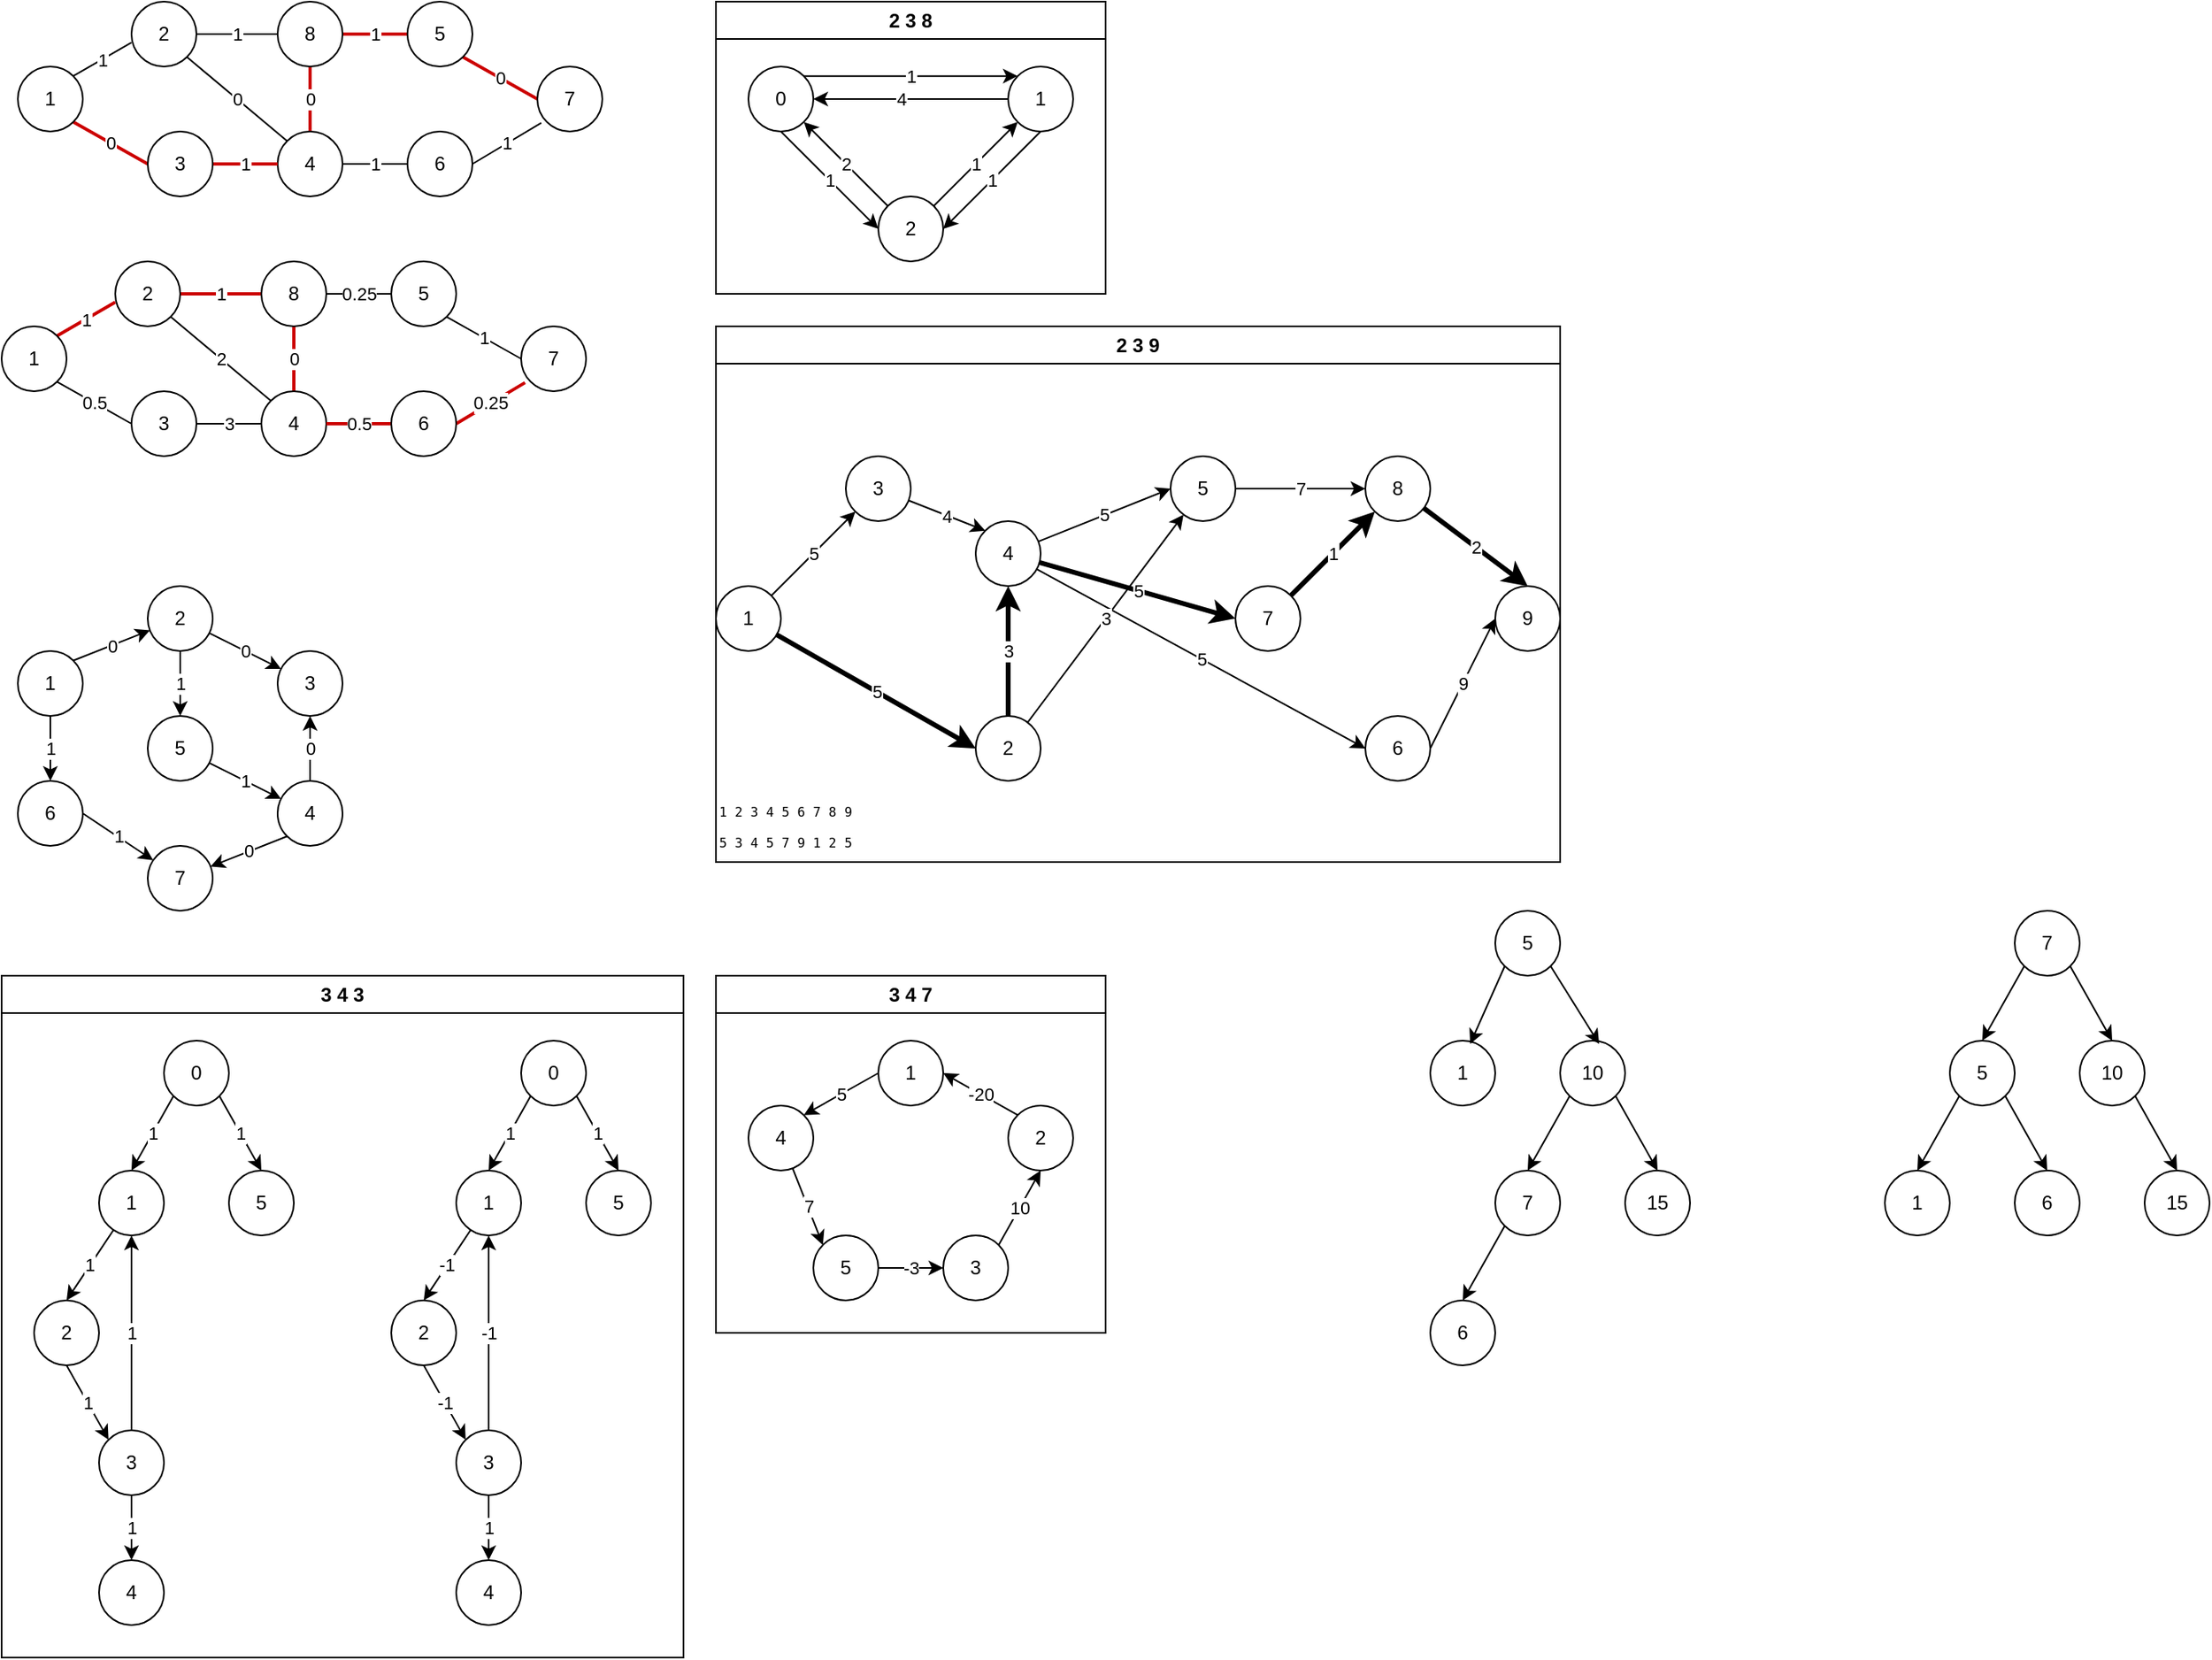 <mxfile>
    <diagram id="drbIgHTVdVKKLY-fUN3F" name="Page-1">
        <mxGraphModel dx="792" dy="458" grid="1" gridSize="10" guides="1" tooltips="1" connect="1" arrows="1" fold="1" page="1" pageScale="1" pageWidth="850" pageHeight="1100" math="0" shadow="0">
            <root>
                <mxCell id="0"/>
                <mxCell id="1" parent="0"/>
                <mxCell id="90" value="1" style="edgeStyle=none;html=1;exitX=1;exitY=0;exitDx=0;exitDy=0;entryX=0;entryY=0.629;entryDx=0;entryDy=0;entryPerimeter=0;endArrow=none;endFill=0;" parent="1" source="82" target="83" edge="1">
                    <mxGeometry relative="1" as="geometry"/>
                </mxCell>
                <mxCell id="94" value="0" style="edgeStyle=none;html=1;exitX=1;exitY=1;exitDx=0;exitDy=0;entryX=0;entryY=0.5;entryDx=0;entryDy=0;endArrow=none;endFill=0;strokeColor=#CC0000;strokeWidth=2;" parent="1" source="82" target="89" edge="1">
                    <mxGeometry relative="1" as="geometry"/>
                </mxCell>
                <mxCell id="82" value="1" style="ellipse;whiteSpace=wrap;html=1;aspect=fixed;" parent="1" vertex="1">
                    <mxGeometry x="50" y="80" width="40" height="40" as="geometry"/>
                </mxCell>
                <mxCell id="91" value="1" style="edgeStyle=none;html=1;entryX=0;entryY=0.5;entryDx=0;entryDy=0;endArrow=none;endFill=0;" parent="1" source="83" target="84" edge="1">
                    <mxGeometry relative="1" as="geometry"/>
                </mxCell>
                <mxCell id="98" value="0" style="edgeStyle=none;html=1;exitX=1;exitY=1;exitDx=0;exitDy=0;entryX=0;entryY=0;entryDx=0;entryDy=0;endArrow=none;endFill=0;" parent="1" source="83" target="85" edge="1">
                    <mxGeometry relative="1" as="geometry"/>
                </mxCell>
                <mxCell id="83" value="2" style="ellipse;whiteSpace=wrap;html=1;aspect=fixed;" parent="1" vertex="1">
                    <mxGeometry x="120" y="40" width="40" height="40" as="geometry"/>
                </mxCell>
                <mxCell id="92" value="1" style="edgeStyle=none;html=1;entryX=0;entryY=0.5;entryDx=0;entryDy=0;endArrow=none;endFill=0;strokeColor=#CC0000;strokeWidth=2;" parent="1" source="84" target="86" edge="1">
                    <mxGeometry relative="1" as="geometry"/>
                </mxCell>
                <mxCell id="99" value="0" style="edgeStyle=none;html=1;exitX=0.5;exitY=1;exitDx=0;exitDy=0;entryX=0.5;entryY=0;entryDx=0;entryDy=0;endArrow=none;endFill=0;strokeColor=#CC0000;strokeWidth=2;" parent="1" source="84" target="85" edge="1">
                    <mxGeometry relative="1" as="geometry">
                        <Array as="points">
                            <mxPoint x="230" y="100"/>
                        </Array>
                        <mxPoint as="offset"/>
                    </mxGeometry>
                </mxCell>
                <mxCell id="84" value="8" style="ellipse;whiteSpace=wrap;html=1;aspect=fixed;" parent="1" vertex="1">
                    <mxGeometry x="210" y="40" width="40" height="40" as="geometry"/>
                </mxCell>
                <mxCell id="96" value="1" style="edgeStyle=none;html=1;exitX=1;exitY=0.5;exitDx=0;exitDy=0;entryX=0;entryY=0.5;entryDx=0;entryDy=0;endArrow=none;endFill=0;" parent="1" source="85" target="87" edge="1">
                    <mxGeometry relative="1" as="geometry"/>
                </mxCell>
                <mxCell id="85" value="4" style="ellipse;whiteSpace=wrap;html=1;aspect=fixed;" parent="1" vertex="1">
                    <mxGeometry x="210" y="120" width="40" height="40" as="geometry"/>
                </mxCell>
                <mxCell id="93" value="0" style="edgeStyle=none;html=1;exitX=1;exitY=1;exitDx=0;exitDy=0;entryX=0;entryY=0.5;entryDx=0;entryDy=0;endArrow=none;endFill=0;strokeColor=#CC0000;strokeWidth=2;" parent="1" source="86" target="88" edge="1">
                    <mxGeometry relative="1" as="geometry"/>
                </mxCell>
                <mxCell id="86" value="5" style="ellipse;whiteSpace=wrap;html=1;aspect=fixed;" parent="1" vertex="1">
                    <mxGeometry x="290" y="40" width="40" height="40" as="geometry"/>
                </mxCell>
                <mxCell id="97" value="1" style="edgeStyle=none;html=1;exitX=1;exitY=0.5;exitDx=0;exitDy=0;entryX=0.06;entryY=0.867;entryDx=0;entryDy=0;entryPerimeter=0;endArrow=none;endFill=0;" parent="1" source="87" target="88" edge="1">
                    <mxGeometry relative="1" as="geometry"/>
                </mxCell>
                <mxCell id="87" value="6" style="ellipse;whiteSpace=wrap;html=1;aspect=fixed;" parent="1" vertex="1">
                    <mxGeometry x="290" y="120" width="40" height="40" as="geometry"/>
                </mxCell>
                <mxCell id="88" value="7" style="ellipse;whiteSpace=wrap;html=1;aspect=fixed;" parent="1" vertex="1">
                    <mxGeometry x="370" y="80" width="40" height="40" as="geometry"/>
                </mxCell>
                <mxCell id="95" value="1" style="edgeStyle=none;html=1;exitX=1;exitY=0.5;exitDx=0;exitDy=0;entryX=0;entryY=0.5;entryDx=0;entryDy=0;endArrow=none;endFill=0;strokeColor=#CC0000;strokeWidth=2;" parent="1" source="89" target="85" edge="1">
                    <mxGeometry relative="1" as="geometry"/>
                </mxCell>
                <mxCell id="89" value="3" style="ellipse;whiteSpace=wrap;html=1;aspect=fixed;" parent="1" vertex="1">
                    <mxGeometry x="130" y="120" width="40" height="40" as="geometry"/>
                </mxCell>
                <mxCell id="102" value="1" style="edgeStyle=none;html=1;exitX=1;exitY=0;exitDx=0;exitDy=0;entryX=0;entryY=0.629;entryDx=0;entryDy=0;entryPerimeter=0;endArrow=none;endFill=0;strokeWidth=2;strokeColor=#CC0000;" parent="1" source="104" target="107" edge="1">
                    <mxGeometry relative="1" as="geometry"/>
                </mxCell>
                <mxCell id="103" value="0.5" style="edgeStyle=none;html=1;exitX=1;exitY=1;exitDx=0;exitDy=0;entryX=0;entryY=0.5;entryDx=0;entryDy=0;endArrow=none;endFill=0;" parent="1" source="104" target="119" edge="1">
                    <mxGeometry relative="1" as="geometry"/>
                </mxCell>
                <mxCell id="104" value="1" style="ellipse;whiteSpace=wrap;html=1;aspect=fixed;" parent="1" vertex="1">
                    <mxGeometry x="40" y="240" width="40" height="40" as="geometry"/>
                </mxCell>
                <mxCell id="105" value="1" style="edgeStyle=none;html=1;entryX=0;entryY=0.5;entryDx=0;entryDy=0;endArrow=none;endFill=0;strokeWidth=2;strokeColor=#CC0000;" parent="1" source="107" target="110" edge="1">
                    <mxGeometry relative="1" as="geometry"/>
                </mxCell>
                <mxCell id="106" value="2" style="edgeStyle=none;html=1;exitX=1;exitY=1;exitDx=0;exitDy=0;entryX=0;entryY=0;entryDx=0;entryDy=0;endArrow=none;endFill=0;strokeWidth=1;strokeColor=#000000;" parent="1" source="107" target="112" edge="1">
                    <mxGeometry relative="1" as="geometry"/>
                </mxCell>
                <mxCell id="107" value="2" style="ellipse;whiteSpace=wrap;html=1;aspect=fixed;" parent="1" vertex="1">
                    <mxGeometry x="110" y="200" width="40" height="40" as="geometry"/>
                </mxCell>
                <mxCell id="108" value="0.25" style="edgeStyle=none;html=1;entryX=0;entryY=0.5;entryDx=0;entryDy=0;endArrow=none;endFill=0;" parent="1" source="110" target="114" edge="1">
                    <mxGeometry relative="1" as="geometry"/>
                </mxCell>
                <mxCell id="109" value="0" style="edgeStyle=none;html=1;exitX=0.5;exitY=1;exitDx=0;exitDy=0;entryX=0.5;entryY=0;entryDx=0;entryDy=0;endArrow=none;endFill=0;strokeWidth=2;strokeColor=#CC0000;" parent="1" source="110" target="112" edge="1">
                    <mxGeometry relative="1" as="geometry">
                        <Array as="points">
                            <mxPoint x="220" y="260"/>
                        </Array>
                    </mxGeometry>
                </mxCell>
                <mxCell id="110" value="8" style="ellipse;whiteSpace=wrap;html=1;aspect=fixed;" parent="1" vertex="1">
                    <mxGeometry x="200" y="200" width="40" height="40" as="geometry"/>
                </mxCell>
                <mxCell id="111" value="1" style="edgeStyle=none;html=1;exitX=1;exitY=0.5;exitDx=0;exitDy=0;entryX=0;entryY=0.5;entryDx=0;entryDy=0;endArrow=none;endFill=0;" parent="1" source="112" target="116" edge="1">
                    <mxGeometry relative="1" as="geometry"/>
                </mxCell>
                <mxCell id="112" value="4" style="ellipse;whiteSpace=wrap;html=1;aspect=fixed;" parent="1" vertex="1">
                    <mxGeometry x="200" y="280" width="40" height="40" as="geometry"/>
                </mxCell>
                <mxCell id="113" value="1" style="edgeStyle=none;html=1;exitX=1;exitY=1;exitDx=0;exitDy=0;entryX=0;entryY=0.5;entryDx=0;entryDy=0;endArrow=none;endFill=0;" parent="1" source="114" target="117" edge="1">
                    <mxGeometry relative="1" as="geometry"/>
                </mxCell>
                <mxCell id="114" value="5" style="ellipse;whiteSpace=wrap;html=1;aspect=fixed;" parent="1" vertex="1">
                    <mxGeometry x="280" y="200" width="40" height="40" as="geometry"/>
                </mxCell>
                <mxCell id="115" value="0.25" style="edgeStyle=none;html=1;exitX=1;exitY=0.5;exitDx=0;exitDy=0;entryX=0.06;entryY=0.867;entryDx=0;entryDy=0;entryPerimeter=0;endArrow=none;endFill=0;strokeWidth=2;strokeColor=#CC0000;" parent="1" source="116" target="117" edge="1">
                    <mxGeometry relative="1" as="geometry"/>
                </mxCell>
                <mxCell id="120" value="0.5" style="edgeStyle=none;html=1;endArrow=none;endFill=0;strokeColor=#CC0000;strokeWidth=2;" parent="1" source="116" target="112" edge="1">
                    <mxGeometry relative="1" as="geometry"/>
                </mxCell>
                <mxCell id="116" value="6" style="ellipse;whiteSpace=wrap;html=1;aspect=fixed;" parent="1" vertex="1">
                    <mxGeometry x="280" y="280" width="40" height="40" as="geometry"/>
                </mxCell>
                <mxCell id="117" value="7" style="ellipse;whiteSpace=wrap;html=1;aspect=fixed;" parent="1" vertex="1">
                    <mxGeometry x="360" y="240" width="40" height="40" as="geometry"/>
                </mxCell>
                <mxCell id="118" value="3" style="edgeStyle=none;html=1;exitX=1;exitY=0.5;exitDx=0;exitDy=0;entryX=0;entryY=0.5;entryDx=0;entryDy=0;endArrow=none;endFill=0;" parent="1" source="119" target="112" edge="1">
                    <mxGeometry relative="1" as="geometry"/>
                </mxCell>
                <mxCell id="119" value="3" style="ellipse;whiteSpace=wrap;html=1;aspect=fixed;" parent="1" vertex="1">
                    <mxGeometry x="120" y="280" width="40" height="40" as="geometry"/>
                </mxCell>
                <mxCell id="128" value="0" style="edgeStyle=none;html=1;exitX=1;exitY=0;exitDx=0;exitDy=0;" parent="1" source="121" target="123" edge="1">
                    <mxGeometry relative="1" as="geometry"/>
                </mxCell>
                <mxCell id="134" value="1" style="edgeStyle=none;html=1;exitX=0.5;exitY=1;exitDx=0;exitDy=0;" parent="1" source="121" target="125" edge="1">
                    <mxGeometry relative="1" as="geometry"/>
                </mxCell>
                <mxCell id="121" value="1" style="ellipse;whiteSpace=wrap;html=1;aspect=fixed;" parent="1" vertex="1">
                    <mxGeometry x="50" y="440" width="40" height="40" as="geometry"/>
                </mxCell>
                <mxCell id="132" value="0" style="edgeStyle=none;html=1;exitX=0.5;exitY=0;exitDx=0;exitDy=0;entryX=0.5;entryY=1;entryDx=0;entryDy=0;" parent="1" source="122" target="127" edge="1">
                    <mxGeometry relative="1" as="geometry"/>
                </mxCell>
                <mxCell id="133" value="0" style="edgeStyle=none;html=1;exitX=0;exitY=1;exitDx=0;exitDy=0;" parent="1" source="122" target="126" edge="1">
                    <mxGeometry relative="1" as="geometry">
                        <Array as="points"/>
                    </mxGeometry>
                </mxCell>
                <mxCell id="122" value="4" style="ellipse;whiteSpace=wrap;html=1;aspect=fixed;" parent="1" vertex="1">
                    <mxGeometry x="210" y="520" width="40" height="40" as="geometry"/>
                </mxCell>
                <mxCell id="129" value="1" style="edgeStyle=none;html=1;" parent="1" source="123" target="124" edge="1">
                    <mxGeometry relative="1" as="geometry"/>
                </mxCell>
                <mxCell id="130" value="0" style="edgeStyle=none;html=1;" parent="1" source="123" target="127" edge="1">
                    <mxGeometry relative="1" as="geometry"/>
                </mxCell>
                <mxCell id="123" value="2" style="ellipse;whiteSpace=wrap;html=1;aspect=fixed;" parent="1" vertex="1">
                    <mxGeometry x="130" y="400" width="40" height="40" as="geometry"/>
                </mxCell>
                <mxCell id="131" value="1" style="edgeStyle=none;html=1;" parent="1" source="124" target="122" edge="1">
                    <mxGeometry relative="1" as="geometry"/>
                </mxCell>
                <mxCell id="124" value="5" style="ellipse;whiteSpace=wrap;html=1;aspect=fixed;" parent="1" vertex="1">
                    <mxGeometry x="130" y="480" width="40" height="40" as="geometry"/>
                </mxCell>
                <mxCell id="135" value="1" style="edgeStyle=none;html=1;exitX=1;exitY=0.5;exitDx=0;exitDy=0;" parent="1" source="125" target="126" edge="1">
                    <mxGeometry relative="1" as="geometry"/>
                </mxCell>
                <mxCell id="125" value="6" style="ellipse;whiteSpace=wrap;html=1;aspect=fixed;" parent="1" vertex="1">
                    <mxGeometry x="50" y="520" width="40" height="40" as="geometry"/>
                </mxCell>
                <mxCell id="126" value="7" style="ellipse;whiteSpace=wrap;html=1;aspect=fixed;" parent="1" vertex="1">
                    <mxGeometry x="130" y="560" width="40" height="40" as="geometry"/>
                </mxCell>
                <mxCell id="127" value="3" style="ellipse;whiteSpace=wrap;html=1;aspect=fixed;" parent="1" vertex="1">
                    <mxGeometry x="210" y="440" width="40" height="40" as="geometry"/>
                </mxCell>
                <mxCell id="136" value="2 3 8" style="swimlane;whiteSpace=wrap;html=1;" parent="1" vertex="1">
                    <mxGeometry x="480" y="40" width="240" height="180" as="geometry"/>
                </mxCell>
                <mxCell id="144" value="1" style="edgeStyle=none;html=1;exitX=1;exitY=0;exitDx=0;exitDy=0;entryX=0;entryY=0;entryDx=0;entryDy=0;" parent="136" source="137" target="143" edge="1">
                    <mxGeometry relative="1" as="geometry"/>
                </mxCell>
                <mxCell id="145" value="1" style="edgeStyle=none;html=1;exitX=0.5;exitY=1;exitDx=0;exitDy=0;entryX=0;entryY=0.5;entryDx=0;entryDy=0;" parent="136" source="137" target="142" edge="1">
                    <mxGeometry relative="1" as="geometry"/>
                </mxCell>
                <mxCell id="137" value="0" style="ellipse;whiteSpace=wrap;html=1;aspect=fixed;" parent="136" vertex="1">
                    <mxGeometry x="20" y="40" width="40" height="40" as="geometry"/>
                </mxCell>
                <mxCell id="146" style="edgeStyle=none;html=1;entryX=1;entryY=0.5;entryDx=0;entryDy=0;" parent="136" source="143" target="137" edge="1">
                    <mxGeometry relative="1" as="geometry"/>
                </mxCell>
                <mxCell id="147" value="4" style="edgeLabel;html=1;align=center;verticalAlign=middle;resizable=0;points=[];" parent="146" vertex="1" connectable="0">
                    <mxGeometry x="0.106" relative="1" as="geometry">
                        <mxPoint as="offset"/>
                    </mxGeometry>
                </mxCell>
                <mxCell id="148" value="1" style="edgeStyle=none;html=1;exitX=0.5;exitY=1;exitDx=0;exitDy=0;entryX=1;entryY=0.5;entryDx=0;entryDy=0;" parent="136" source="143" target="142" edge="1">
                    <mxGeometry relative="1" as="geometry"/>
                </mxCell>
                <mxCell id="143" value="1" style="ellipse;whiteSpace=wrap;html=1;aspect=fixed;" parent="136" vertex="1">
                    <mxGeometry x="180" y="40" width="40" height="40" as="geometry"/>
                </mxCell>
                <mxCell id="149" value="2" style="edgeStyle=none;html=1;exitX=0;exitY=0;exitDx=0;exitDy=0;entryX=1;entryY=1;entryDx=0;entryDy=0;" parent="136" source="142" target="137" edge="1">
                    <mxGeometry relative="1" as="geometry"/>
                </mxCell>
                <mxCell id="150" value="1" style="edgeStyle=none;html=1;exitX=1;exitY=0;exitDx=0;exitDy=0;" parent="136" source="142" target="143" edge="1">
                    <mxGeometry relative="1" as="geometry"/>
                </mxCell>
                <mxCell id="142" value="2" style="ellipse;whiteSpace=wrap;html=1;aspect=fixed;" parent="136" vertex="1">
                    <mxGeometry x="100" y="120" width="40" height="40" as="geometry"/>
                </mxCell>
                <mxCell id="151" value="2 3 9" style="swimlane;whiteSpace=wrap;html=1;" parent="1" vertex="1">
                    <mxGeometry x="480" y="240" width="520" height="330" as="geometry"/>
                </mxCell>
                <mxCell id="176" value="5" style="edgeStyle=none;html=1;" parent="151" source="162" target="168" edge="1">
                    <mxGeometry relative="1" as="geometry"/>
                </mxCell>
                <mxCell id="177" value="5" style="edgeStyle=none;html=1;entryX=0;entryY=0.5;entryDx=0;entryDy=0;strokeWidth=3;" parent="151" source="162" target="167" edge="1">
                    <mxGeometry relative="1" as="geometry"/>
                </mxCell>
                <mxCell id="162" value="1" style="ellipse;whiteSpace=wrap;html=1;aspect=fixed;" parent="151" vertex="1">
                    <mxGeometry y="160" width="40" height="40" as="geometry"/>
                </mxCell>
                <mxCell id="187" value="2" style="edgeStyle=none;html=1;entryX=0.5;entryY=0;entryDx=0;entryDy=0;strokeWidth=3;" parent="151" source="174" target="175" edge="1">
                    <mxGeometry relative="1" as="geometry"/>
                </mxCell>
                <mxCell id="174" value="8" style="ellipse;whiteSpace=wrap;html=1;aspect=fixed;" parent="151" vertex="1">
                    <mxGeometry x="400" y="80" width="40" height="40" as="geometry"/>
                </mxCell>
                <mxCell id="185" value="1" style="edgeStyle=none;html=1;entryX=0;entryY=1;entryDx=0;entryDy=0;strokeWidth=3;" parent="151" source="173" target="174" edge="1">
                    <mxGeometry relative="1" as="geometry"/>
                </mxCell>
                <mxCell id="173" value="7" style="ellipse;whiteSpace=wrap;html=1;aspect=fixed;" parent="151" vertex="1">
                    <mxGeometry x="320" y="160" width="40" height="40" as="geometry"/>
                </mxCell>
                <mxCell id="183" value="9" style="edgeStyle=none;html=1;entryX=0;entryY=0.5;entryDx=0;entryDy=0;exitX=1;exitY=0.5;exitDx=0;exitDy=0;" parent="151" source="172" target="175" edge="1">
                    <mxGeometry relative="1" as="geometry"/>
                </mxCell>
                <mxCell id="172" value="6" style="ellipse;whiteSpace=wrap;html=1;aspect=fixed;" parent="151" vertex="1">
                    <mxGeometry x="400" y="240" width="40" height="40" as="geometry"/>
                </mxCell>
                <mxCell id="186" value="7" style="edgeStyle=none;html=1;entryX=0;entryY=0.5;entryDx=0;entryDy=0;" parent="151" source="171" target="174" edge="1">
                    <mxGeometry relative="1" as="geometry"/>
                </mxCell>
                <mxCell id="171" value="5" style="ellipse;whiteSpace=wrap;html=1;aspect=fixed;" parent="151" vertex="1">
                    <mxGeometry x="280" y="80" width="40" height="40" as="geometry"/>
                </mxCell>
                <mxCell id="181" value="5" style="edgeStyle=none;html=1;entryX=0;entryY=0.5;entryDx=0;entryDy=0;" parent="151" source="169" target="171" edge="1">
                    <mxGeometry relative="1" as="geometry">
                        <mxPoint x="210" y="70" as="targetPoint"/>
                    </mxGeometry>
                </mxCell>
                <mxCell id="182" value="5" style="edgeStyle=none;html=1;entryX=0;entryY=0.5;entryDx=0;entryDy=0;" parent="151" source="169" target="172" edge="1">
                    <mxGeometry relative="1" as="geometry"/>
                </mxCell>
                <mxCell id="184" value="5" style="edgeStyle=none;html=1;entryX=0;entryY=0.5;entryDx=0;entryDy=0;strokeWidth=3;" parent="151" source="169" target="173" edge="1">
                    <mxGeometry relative="1" as="geometry"/>
                </mxCell>
                <mxCell id="169" value="4" style="ellipse;whiteSpace=wrap;html=1;aspect=fixed;" parent="151" vertex="1">
                    <mxGeometry x="160" y="120" width="40" height="40" as="geometry"/>
                </mxCell>
                <mxCell id="179" value="4" style="edgeStyle=none;html=1;entryX=0;entryY=0;entryDx=0;entryDy=0;" parent="151" source="168" target="169" edge="1">
                    <mxGeometry relative="1" as="geometry">
                        <mxPoint x="100" y="120" as="targetPoint"/>
                    </mxGeometry>
                </mxCell>
                <mxCell id="168" value="3" style="ellipse;whiteSpace=wrap;html=1;aspect=fixed;" parent="151" vertex="1">
                    <mxGeometry x="80" y="80" width="40" height="40" as="geometry"/>
                </mxCell>
                <mxCell id="178" value="3" style="edgeStyle=none;html=1;entryX=0.5;entryY=1;entryDx=0;entryDy=0;strokeWidth=3;" parent="151" source="167" target="169" edge="1">
                    <mxGeometry relative="1" as="geometry"/>
                </mxCell>
                <mxCell id="180" value="3" style="edgeStyle=none;html=1;" parent="151" source="167" target="171" edge="1">
                    <mxGeometry relative="1" as="geometry"/>
                </mxCell>
                <mxCell id="167" value="2" style="ellipse;whiteSpace=wrap;html=1;aspect=fixed;" parent="151" vertex="1">
                    <mxGeometry x="160" y="240" width="40" height="40" as="geometry"/>
                </mxCell>
                <mxCell id="175" value="9" style="ellipse;whiteSpace=wrap;html=1;aspect=fixed;" parent="151" vertex="1">
                    <mxGeometry x="480" y="160" width="40" height="40" as="geometry"/>
                </mxCell>
                <mxCell id="188" value="&lt;div style=&quot;background-color: rgb(255, 255, 255); font-family: &amp;quot;Droid Sans Mono&amp;quot;, &amp;quot;monospace&amp;quot;, monospace; font-size: 8px; line-height: 19px;&quot;&gt;&lt;span style=&quot;font-size: 8px;&quot;&gt;1 2 3 4 5 6 7 8 9&lt;/span&gt;&lt;/div&gt;&lt;div style=&quot;background-color: rgb(255, 255, 255); font-family: &amp;quot;Droid Sans Mono&amp;quot;, &amp;quot;monospace&amp;quot;, monospace; font-size: 8px; line-height: 19px;&quot;&gt;&lt;span style=&quot;font-size: 8px;&quot;&gt;5 3 4 5 7 9 1 2 5&lt;/span&gt;&lt;/div&gt;" style="text;html=1;align=left;verticalAlign=bottom;resizable=0;points=[];autosize=1;strokeColor=none;fillColor=none;fontSize=8;fontColor=#000000;" parent="151" vertex="1">
                    <mxGeometry y="280" width="110" height="50" as="geometry"/>
                </mxCell>
                <mxCell id="189" value="3 4 3" style="swimlane;whiteSpace=wrap;html=1;startSize=23;" parent="1" vertex="1">
                    <mxGeometry x="40" y="640" width="420" height="420" as="geometry"/>
                </mxCell>
                <mxCell id="197" value="1" style="edgeStyle=none;html=1;entryX=0.5;entryY=0;entryDx=0;entryDy=0;" parent="189" source="190" target="193" edge="1">
                    <mxGeometry relative="1" as="geometry"/>
                </mxCell>
                <mxCell id="190" value="1" style="ellipse;whiteSpace=wrap;html=1;aspect=fixed;" parent="189" vertex="1">
                    <mxGeometry x="60" y="120" width="40" height="40" as="geometry"/>
                </mxCell>
                <mxCell id="200" value="1" style="edgeStyle=none;html=1;entryX=0.5;entryY=1;entryDx=0;entryDy=0;" parent="189" source="195" target="190" edge="1">
                    <mxGeometry relative="1" as="geometry"/>
                </mxCell>
                <mxCell id="201" value="1" style="edgeStyle=none;html=1;exitX=0.5;exitY=1;exitDx=0;exitDy=0;entryX=0.5;entryY=0;entryDx=0;entryDy=0;" parent="189" source="195" target="191" edge="1">
                    <mxGeometry relative="1" as="geometry"/>
                </mxCell>
                <mxCell id="195" value="3" style="ellipse;whiteSpace=wrap;html=1;aspect=fixed;" parent="189" vertex="1">
                    <mxGeometry x="60" y="280" width="40" height="40" as="geometry"/>
                </mxCell>
                <mxCell id="196" value="1" style="edgeStyle=none;html=1;exitX=0;exitY=1;exitDx=0;exitDy=0;entryX=0.5;entryY=0;entryDx=0;entryDy=0;" parent="189" source="194" target="190" edge="1">
                    <mxGeometry relative="1" as="geometry"/>
                </mxCell>
                <mxCell id="198" value="1" style="edgeStyle=none;html=1;exitX=1;exitY=1;exitDx=0;exitDy=0;entryX=0.5;entryY=0;entryDx=0;entryDy=0;" parent="189" source="194" target="192" edge="1">
                    <mxGeometry relative="1" as="geometry"/>
                </mxCell>
                <mxCell id="194" value="0" style="ellipse;whiteSpace=wrap;html=1;aspect=fixed;" parent="189" vertex="1">
                    <mxGeometry x="100" y="40" width="40" height="40" as="geometry"/>
                </mxCell>
                <mxCell id="199" value="1" style="edgeStyle=none;html=1;exitX=0.5;exitY=1;exitDx=0;exitDy=0;entryX=0;entryY=0;entryDx=0;entryDy=0;" parent="189" source="193" target="195" edge="1">
                    <mxGeometry relative="1" as="geometry"/>
                </mxCell>
                <mxCell id="193" value="2" style="ellipse;whiteSpace=wrap;html=1;aspect=fixed;" parent="189" vertex="1">
                    <mxGeometry x="20" y="200" width="40" height="40" as="geometry"/>
                </mxCell>
                <mxCell id="192" value="5" style="ellipse;whiteSpace=wrap;html=1;aspect=fixed;" parent="189" vertex="1">
                    <mxGeometry x="140" y="120" width="40" height="40" as="geometry"/>
                </mxCell>
                <mxCell id="191" value="4" style="ellipse;whiteSpace=wrap;html=1;aspect=fixed;" parent="189" vertex="1">
                    <mxGeometry x="60" y="360" width="40" height="40" as="geometry"/>
                </mxCell>
                <mxCell id="203" value="1" style="ellipse;whiteSpace=wrap;html=1;aspect=fixed;" parent="189" vertex="1">
                    <mxGeometry x="280" y="120" width="40" height="40" as="geometry"/>
                </mxCell>
                <mxCell id="204" value="-1" style="edgeStyle=none;html=1;entryX=0.5;entryY=1;entryDx=0;entryDy=0;" parent="189" source="206" target="203" edge="1">
                    <mxGeometry relative="1" as="geometry"/>
                </mxCell>
                <mxCell id="206" value="3" style="ellipse;whiteSpace=wrap;html=1;aspect=fixed;" parent="189" vertex="1">
                    <mxGeometry x="280" y="280" width="40" height="40" as="geometry"/>
                </mxCell>
                <mxCell id="207" value="1" style="edgeStyle=none;html=1;exitX=0;exitY=1;exitDx=0;exitDy=0;entryX=0.5;entryY=0;entryDx=0;entryDy=0;" parent="189" source="209" target="203" edge="1">
                    <mxGeometry relative="1" as="geometry"/>
                </mxCell>
                <mxCell id="209" value="0" style="ellipse;whiteSpace=wrap;html=1;aspect=fixed;" parent="189" vertex="1">
                    <mxGeometry x="320" y="40" width="40" height="40" as="geometry"/>
                </mxCell>
                <mxCell id="210" value="-1" style="edgeStyle=none;html=1;exitX=0.5;exitY=1;exitDx=0;exitDy=0;entryX=0;entryY=0;entryDx=0;entryDy=0;" parent="189" source="211" target="206" edge="1">
                    <mxGeometry relative="1" as="geometry"/>
                </mxCell>
                <mxCell id="211" value="2" style="ellipse;whiteSpace=wrap;html=1;aspect=fixed;" parent="189" vertex="1">
                    <mxGeometry x="240" y="200" width="40" height="40" as="geometry"/>
                </mxCell>
                <mxCell id="202" value="-1" style="edgeStyle=none;html=1;entryX=0.5;entryY=0;entryDx=0;entryDy=0;" parent="189" source="203" target="211" edge="1">
                    <mxGeometry relative="1" as="geometry"/>
                </mxCell>
                <mxCell id="212" value="5" style="ellipse;whiteSpace=wrap;html=1;aspect=fixed;" parent="189" vertex="1">
                    <mxGeometry x="360" y="120" width="40" height="40" as="geometry"/>
                </mxCell>
                <mxCell id="208" value="1" style="edgeStyle=none;html=1;exitX=1;exitY=1;exitDx=0;exitDy=0;entryX=0.5;entryY=0;entryDx=0;entryDy=0;" parent="189" source="209" target="212" edge="1">
                    <mxGeometry relative="1" as="geometry"/>
                </mxCell>
                <mxCell id="213" value="4" style="ellipse;whiteSpace=wrap;html=1;aspect=fixed;" parent="189" vertex="1">
                    <mxGeometry x="280" y="360" width="40" height="40" as="geometry"/>
                </mxCell>
                <mxCell id="205" value="1" style="edgeStyle=none;html=1;exitX=0.5;exitY=1;exitDx=0;exitDy=0;entryX=0.5;entryY=0;entryDx=0;entryDy=0;" parent="189" source="206" target="213" edge="1">
                    <mxGeometry relative="1" as="geometry"/>
                </mxCell>
                <mxCell id="214" value="3 4 7" style="swimlane;whiteSpace=wrap;html=1;" parent="1" vertex="1">
                    <mxGeometry x="480" y="640" width="240" height="220" as="geometry"/>
                </mxCell>
                <mxCell id="221" value="5" style="edgeStyle=none;html=1;exitX=0;exitY=0.5;exitDx=0;exitDy=0;entryX=1;entryY=0;entryDx=0;entryDy=0;" parent="214" source="215" target="217" edge="1">
                    <mxGeometry relative="1" as="geometry"/>
                </mxCell>
                <mxCell id="215" value="1" style="ellipse;whiteSpace=wrap;html=1;aspect=fixed;" parent="214" vertex="1">
                    <mxGeometry x="100" y="40" width="40" height="40" as="geometry"/>
                </mxCell>
                <mxCell id="223" value="10" style="edgeStyle=none;html=1;exitX=1;exitY=0;exitDx=0;exitDy=0;entryX=0.5;entryY=1;entryDx=0;entryDy=0;" parent="214" source="219" target="216" edge="1">
                    <mxGeometry relative="1" as="geometry"/>
                </mxCell>
                <mxCell id="219" value="3" style="ellipse;whiteSpace=wrap;html=1;aspect=fixed;" parent="214" vertex="1">
                    <mxGeometry x="140" y="160" width="40" height="40" as="geometry"/>
                </mxCell>
                <mxCell id="225" value="-3" style="edgeStyle=none;html=1;exitX=1;exitY=0.5;exitDx=0;exitDy=0;entryX=0;entryY=0.5;entryDx=0;entryDy=0;" parent="214" source="218" target="219" edge="1">
                    <mxGeometry relative="1" as="geometry"/>
                </mxCell>
                <mxCell id="218" value="5" style="ellipse;whiteSpace=wrap;html=1;aspect=fixed;" parent="214" vertex="1">
                    <mxGeometry x="60" y="160" width="40" height="40" as="geometry"/>
                </mxCell>
                <mxCell id="226" value="7" style="edgeStyle=none;html=1;entryX=0;entryY=0;entryDx=0;entryDy=0;" parent="214" source="217" target="218" edge="1">
                    <mxGeometry relative="1" as="geometry"/>
                </mxCell>
                <mxCell id="217" value="4" style="ellipse;whiteSpace=wrap;html=1;aspect=fixed;" parent="214" vertex="1">
                    <mxGeometry x="20" y="80" width="40" height="40" as="geometry"/>
                </mxCell>
                <mxCell id="222" value="-20" style="edgeStyle=none;html=1;entryX=1;entryY=0.5;entryDx=0;entryDy=0;exitX=0;exitY=0;exitDx=0;exitDy=0;" parent="214" source="216" target="215" edge="1">
                    <mxGeometry relative="1" as="geometry"/>
                </mxCell>
                <mxCell id="216" value="2" style="ellipse;whiteSpace=wrap;html=1;aspect=fixed;" parent="214" vertex="1">
                    <mxGeometry x="180" y="80" width="40" height="40" as="geometry"/>
                </mxCell>
                <mxCell id="227" value="1" style="ellipse;whiteSpace=wrap;html=1;aspect=fixed;" vertex="1" parent="1">
                    <mxGeometry x="920" y="680" width="40" height="40" as="geometry"/>
                </mxCell>
                <mxCell id="228" value="15" style="ellipse;whiteSpace=wrap;html=1;aspect=fixed;" vertex="1" parent="1">
                    <mxGeometry x="1040" y="760" width="40" height="40" as="geometry"/>
                </mxCell>
                <mxCell id="235" style="edgeStyle=none;html=1;exitX=0;exitY=1;exitDx=0;exitDy=0;entryX=0.5;entryY=0;entryDx=0;entryDy=0;" edge="1" parent="1" source="229" target="230">
                    <mxGeometry relative="1" as="geometry"/>
                </mxCell>
                <mxCell id="236" style="edgeStyle=none;html=1;exitX=1;exitY=1;exitDx=0;exitDy=0;entryX=0.5;entryY=0;entryDx=0;entryDy=0;" edge="1" parent="1" source="229" target="228">
                    <mxGeometry relative="1" as="geometry"/>
                </mxCell>
                <mxCell id="229" value="10" style="ellipse;whiteSpace=wrap;html=1;aspect=fixed;" vertex="1" parent="1">
                    <mxGeometry x="1000" y="680" width="40" height="40" as="geometry"/>
                </mxCell>
                <mxCell id="237" style="edgeStyle=none;html=1;exitX=0;exitY=1;exitDx=0;exitDy=0;entryX=0.5;entryY=0;entryDx=0;entryDy=0;" edge="1" parent="1" source="230" target="232">
                    <mxGeometry relative="1" as="geometry"/>
                </mxCell>
                <mxCell id="230" value="7" style="ellipse;whiteSpace=wrap;html=1;aspect=fixed;" vertex="1" parent="1">
                    <mxGeometry x="960" y="760" width="40" height="40" as="geometry"/>
                </mxCell>
                <mxCell id="233" style="edgeStyle=none;html=1;exitX=0;exitY=1;exitDx=0;exitDy=0;entryX=0.614;entryY=0.05;entryDx=0;entryDy=0;entryPerimeter=0;" edge="1" parent="1" source="231" target="227">
                    <mxGeometry relative="1" as="geometry"/>
                </mxCell>
                <mxCell id="234" style="edgeStyle=none;html=1;exitX=1;exitY=1;exitDx=0;exitDy=0;entryX=0.6;entryY=0.05;entryDx=0;entryDy=0;entryPerimeter=0;" edge="1" parent="1" source="231" target="229">
                    <mxGeometry relative="1" as="geometry"/>
                </mxCell>
                <mxCell id="231" value="5" style="ellipse;whiteSpace=wrap;html=1;aspect=fixed;" vertex="1" parent="1">
                    <mxGeometry x="960" y="600" width="40" height="40" as="geometry"/>
                </mxCell>
                <mxCell id="232" value="6" style="ellipse;whiteSpace=wrap;html=1;aspect=fixed;" vertex="1" parent="1">
                    <mxGeometry x="920" y="840" width="40" height="40" as="geometry"/>
                </mxCell>
                <mxCell id="238" value="1" style="ellipse;whiteSpace=wrap;html=1;aspect=fixed;" vertex="1" parent="1">
                    <mxGeometry x="1200" y="760" width="40" height="40" as="geometry"/>
                </mxCell>
                <mxCell id="239" value="15" style="ellipse;whiteSpace=wrap;html=1;aspect=fixed;" vertex="1" parent="1">
                    <mxGeometry x="1360" y="760" width="40" height="40" as="geometry"/>
                </mxCell>
                <mxCell id="258" style="edgeStyle=none;html=1;exitX=1;exitY=1;exitDx=0;exitDy=0;entryX=0.5;entryY=0;entryDx=0;entryDy=0;" edge="1" parent="1" source="242" target="239">
                    <mxGeometry relative="1" as="geometry"/>
                </mxCell>
                <mxCell id="242" value="10" style="ellipse;whiteSpace=wrap;html=1;aspect=fixed;" vertex="1" parent="1">
                    <mxGeometry x="1320" y="680" width="40" height="40" as="geometry"/>
                </mxCell>
                <mxCell id="254" style="edgeStyle=none;html=1;exitX=0;exitY=1;exitDx=0;exitDy=0;entryX=0.5;entryY=0;entryDx=0;entryDy=0;" edge="1" parent="1" source="244" target="247">
                    <mxGeometry relative="1" as="geometry"/>
                </mxCell>
                <mxCell id="255" style="edgeStyle=none;html=1;exitX=1;exitY=1;exitDx=0;exitDy=0;entryX=0.5;entryY=0;entryDx=0;entryDy=0;" edge="1" parent="1" source="244" target="242">
                    <mxGeometry relative="1" as="geometry"/>
                </mxCell>
                <mxCell id="244" value="7" style="ellipse;whiteSpace=wrap;html=1;aspect=fixed;" vertex="1" parent="1">
                    <mxGeometry x="1280" y="600" width="40" height="40" as="geometry"/>
                </mxCell>
                <mxCell id="256" style="edgeStyle=none;html=1;exitX=0;exitY=1;exitDx=0;exitDy=0;entryX=0.5;entryY=0;entryDx=0;entryDy=0;" edge="1" parent="1" source="247" target="238">
                    <mxGeometry relative="1" as="geometry"/>
                </mxCell>
                <mxCell id="257" style="edgeStyle=none;html=1;exitX=1;exitY=1;exitDx=0;exitDy=0;entryX=0.5;entryY=0;entryDx=0;entryDy=0;" edge="1" parent="1" source="247" target="248">
                    <mxGeometry relative="1" as="geometry"/>
                </mxCell>
                <mxCell id="247" value="5" style="ellipse;whiteSpace=wrap;html=1;aspect=fixed;" vertex="1" parent="1">
                    <mxGeometry x="1240" y="680" width="40" height="40" as="geometry"/>
                </mxCell>
                <mxCell id="248" value="6" style="ellipse;whiteSpace=wrap;html=1;aspect=fixed;" vertex="1" parent="1">
                    <mxGeometry x="1280" y="760" width="40" height="40" as="geometry"/>
                </mxCell>
            </root>
        </mxGraphModel>
    </diagram>
</mxfile>